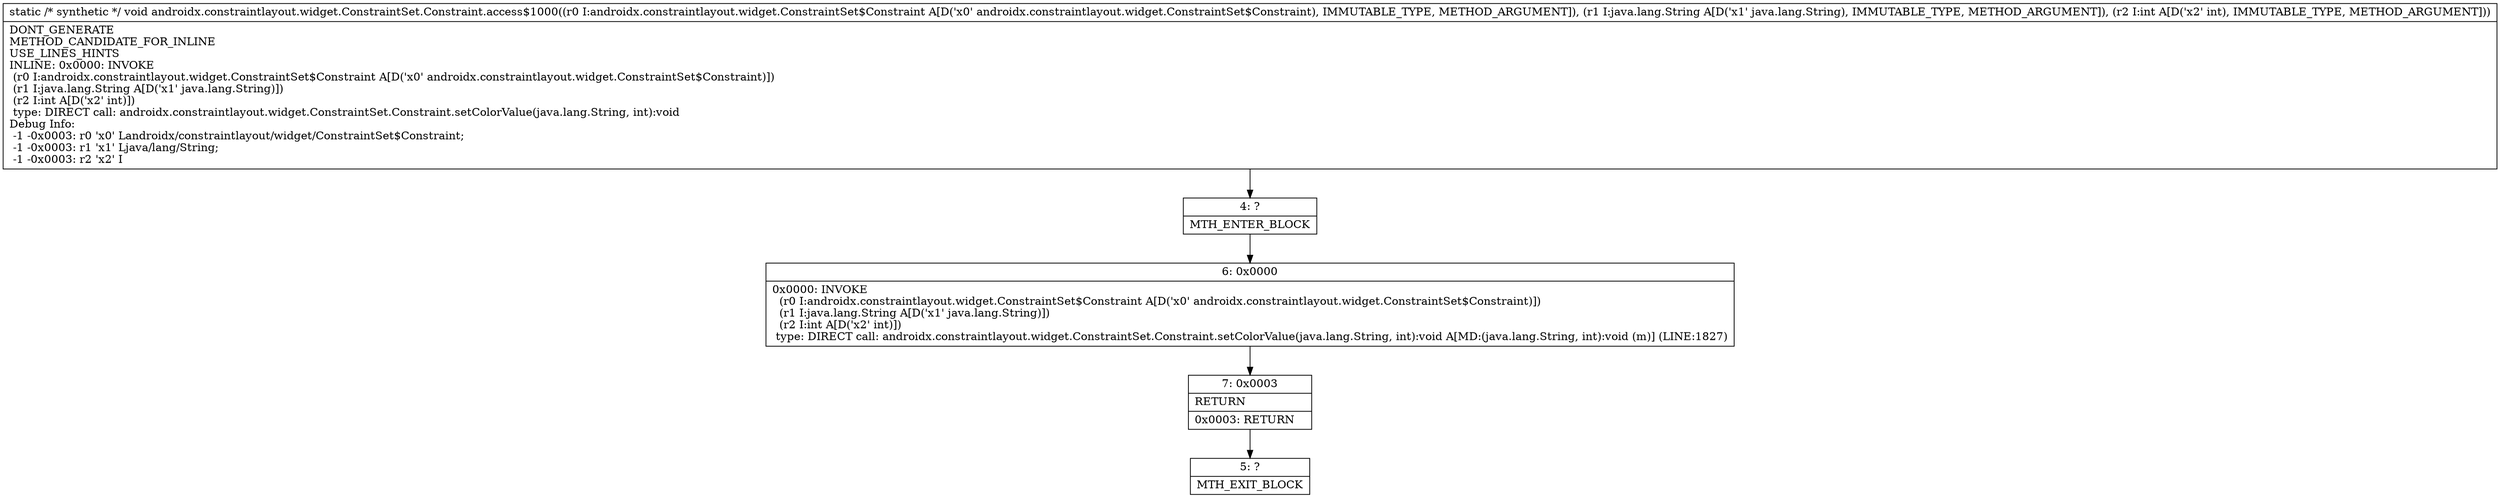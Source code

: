 digraph "CFG forandroidx.constraintlayout.widget.ConstraintSet.Constraint.access$1000(Landroidx\/constraintlayout\/widget\/ConstraintSet$Constraint;Ljava\/lang\/String;I)V" {
Node_4 [shape=record,label="{4\:\ ?|MTH_ENTER_BLOCK\l}"];
Node_6 [shape=record,label="{6\:\ 0x0000|0x0000: INVOKE  \l  (r0 I:androidx.constraintlayout.widget.ConstraintSet$Constraint A[D('x0' androidx.constraintlayout.widget.ConstraintSet$Constraint)])\l  (r1 I:java.lang.String A[D('x1' java.lang.String)])\l  (r2 I:int A[D('x2' int)])\l type: DIRECT call: androidx.constraintlayout.widget.ConstraintSet.Constraint.setColorValue(java.lang.String, int):void A[MD:(java.lang.String, int):void (m)] (LINE:1827)\l}"];
Node_7 [shape=record,label="{7\:\ 0x0003|RETURN\l|0x0003: RETURN   \l}"];
Node_5 [shape=record,label="{5\:\ ?|MTH_EXIT_BLOCK\l}"];
MethodNode[shape=record,label="{static \/* synthetic *\/ void androidx.constraintlayout.widget.ConstraintSet.Constraint.access$1000((r0 I:androidx.constraintlayout.widget.ConstraintSet$Constraint A[D('x0' androidx.constraintlayout.widget.ConstraintSet$Constraint), IMMUTABLE_TYPE, METHOD_ARGUMENT]), (r1 I:java.lang.String A[D('x1' java.lang.String), IMMUTABLE_TYPE, METHOD_ARGUMENT]), (r2 I:int A[D('x2' int), IMMUTABLE_TYPE, METHOD_ARGUMENT]))  | DONT_GENERATE\lMETHOD_CANDIDATE_FOR_INLINE\lUSE_LINES_HINTS\lINLINE: 0x0000: INVOKE  \l  (r0 I:androidx.constraintlayout.widget.ConstraintSet$Constraint A[D('x0' androidx.constraintlayout.widget.ConstraintSet$Constraint)])\l  (r1 I:java.lang.String A[D('x1' java.lang.String)])\l  (r2 I:int A[D('x2' int)])\l type: DIRECT call: androidx.constraintlayout.widget.ConstraintSet.Constraint.setColorValue(java.lang.String, int):void\lDebug Info:\l  \-1 \-0x0003: r0 'x0' Landroidx\/constraintlayout\/widget\/ConstraintSet$Constraint;\l  \-1 \-0x0003: r1 'x1' Ljava\/lang\/String;\l  \-1 \-0x0003: r2 'x2' I\l}"];
MethodNode -> Node_4;Node_4 -> Node_6;
Node_6 -> Node_7;
Node_7 -> Node_5;
}

